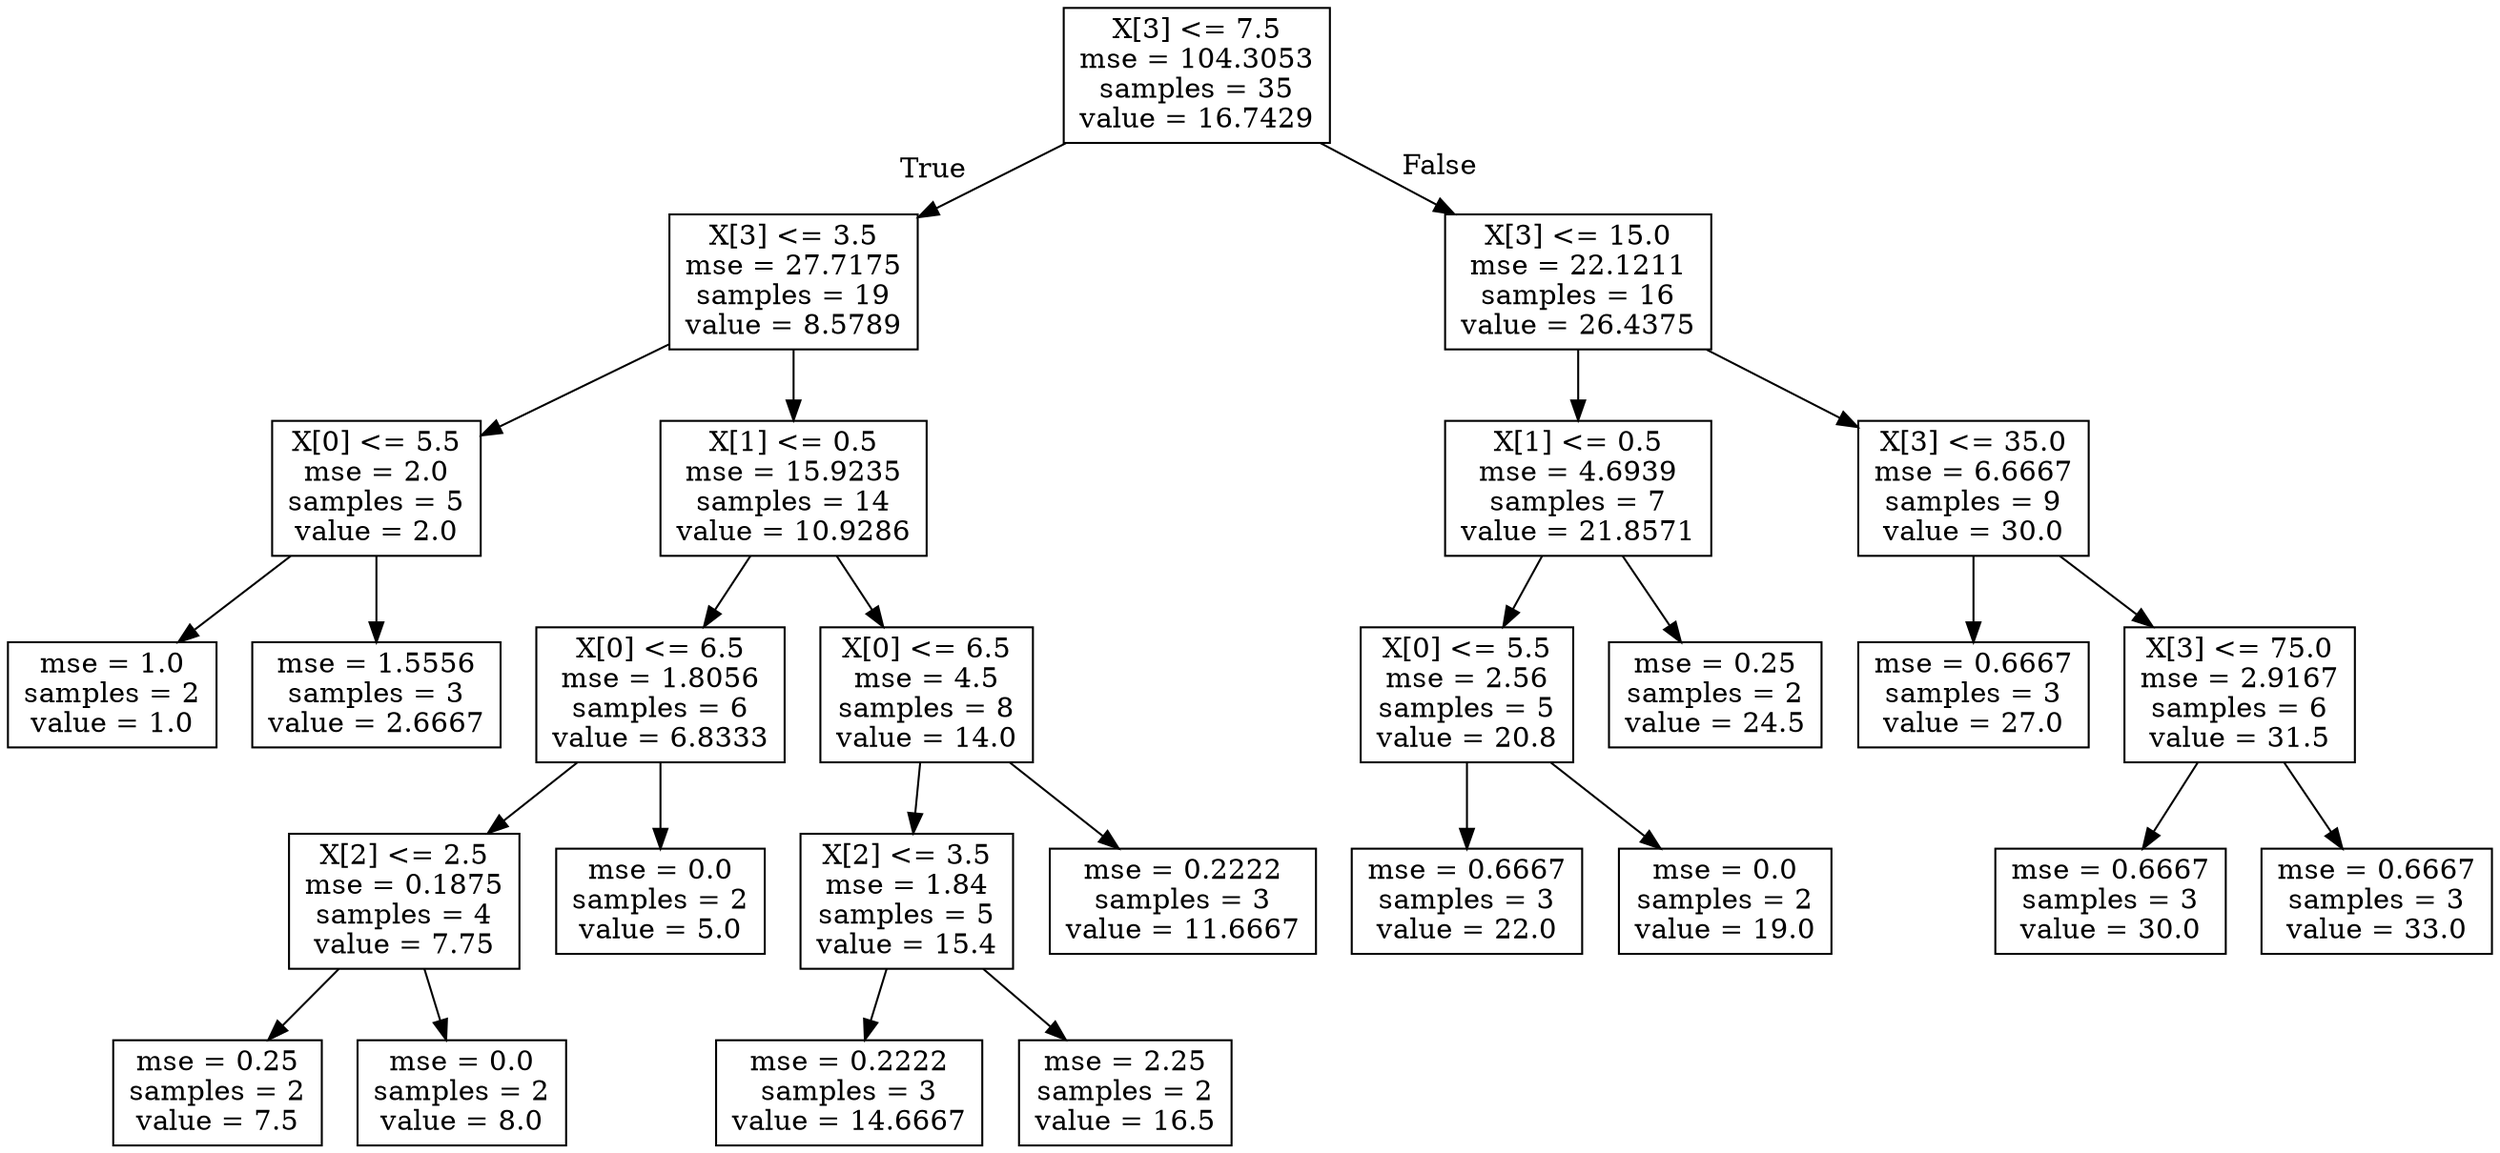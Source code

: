 digraph Tree {
node [shape=box] ;
0 [label="X[3] <= 7.5\nmse = 104.3053\nsamples = 35\nvalue = 16.7429"] ;
1 [label="X[3] <= 3.5\nmse = 27.7175\nsamples = 19\nvalue = 8.5789"] ;
0 -> 1 [labeldistance=2.5, labelangle=45, headlabel="True"] ;
2 [label="X[0] <= 5.5\nmse = 2.0\nsamples = 5\nvalue = 2.0"] ;
1 -> 2 ;
3 [label="mse = 1.0\nsamples = 2\nvalue = 1.0"] ;
2 -> 3 ;
4 [label="mse = 1.5556\nsamples = 3\nvalue = 2.6667"] ;
2 -> 4 ;
5 [label="X[1] <= 0.5\nmse = 15.9235\nsamples = 14\nvalue = 10.9286"] ;
1 -> 5 ;
6 [label="X[0] <= 6.5\nmse = 1.8056\nsamples = 6\nvalue = 6.8333"] ;
5 -> 6 ;
7 [label="X[2] <= 2.5\nmse = 0.1875\nsamples = 4\nvalue = 7.75"] ;
6 -> 7 ;
8 [label="mse = 0.25\nsamples = 2\nvalue = 7.5"] ;
7 -> 8 ;
9 [label="mse = 0.0\nsamples = 2\nvalue = 8.0"] ;
7 -> 9 ;
10 [label="mse = 0.0\nsamples = 2\nvalue = 5.0"] ;
6 -> 10 ;
11 [label="X[0] <= 6.5\nmse = 4.5\nsamples = 8\nvalue = 14.0"] ;
5 -> 11 ;
12 [label="X[2] <= 3.5\nmse = 1.84\nsamples = 5\nvalue = 15.4"] ;
11 -> 12 ;
13 [label="mse = 0.2222\nsamples = 3\nvalue = 14.6667"] ;
12 -> 13 ;
14 [label="mse = 2.25\nsamples = 2\nvalue = 16.5"] ;
12 -> 14 ;
15 [label="mse = 0.2222\nsamples = 3\nvalue = 11.6667"] ;
11 -> 15 ;
16 [label="X[3] <= 15.0\nmse = 22.1211\nsamples = 16\nvalue = 26.4375"] ;
0 -> 16 [labeldistance=2.5, labelangle=-45, headlabel="False"] ;
17 [label="X[1] <= 0.5\nmse = 4.6939\nsamples = 7\nvalue = 21.8571"] ;
16 -> 17 ;
18 [label="X[0] <= 5.5\nmse = 2.56\nsamples = 5\nvalue = 20.8"] ;
17 -> 18 ;
19 [label="mse = 0.6667\nsamples = 3\nvalue = 22.0"] ;
18 -> 19 ;
20 [label="mse = 0.0\nsamples = 2\nvalue = 19.0"] ;
18 -> 20 ;
21 [label="mse = 0.25\nsamples = 2\nvalue = 24.5"] ;
17 -> 21 ;
22 [label="X[3] <= 35.0\nmse = 6.6667\nsamples = 9\nvalue = 30.0"] ;
16 -> 22 ;
23 [label="mse = 0.6667\nsamples = 3\nvalue = 27.0"] ;
22 -> 23 ;
24 [label="X[3] <= 75.0\nmse = 2.9167\nsamples = 6\nvalue = 31.5"] ;
22 -> 24 ;
25 [label="mse = 0.6667\nsamples = 3\nvalue = 30.0"] ;
24 -> 25 ;
26 [label="mse = 0.6667\nsamples = 3\nvalue = 33.0"] ;
24 -> 26 ;
}
